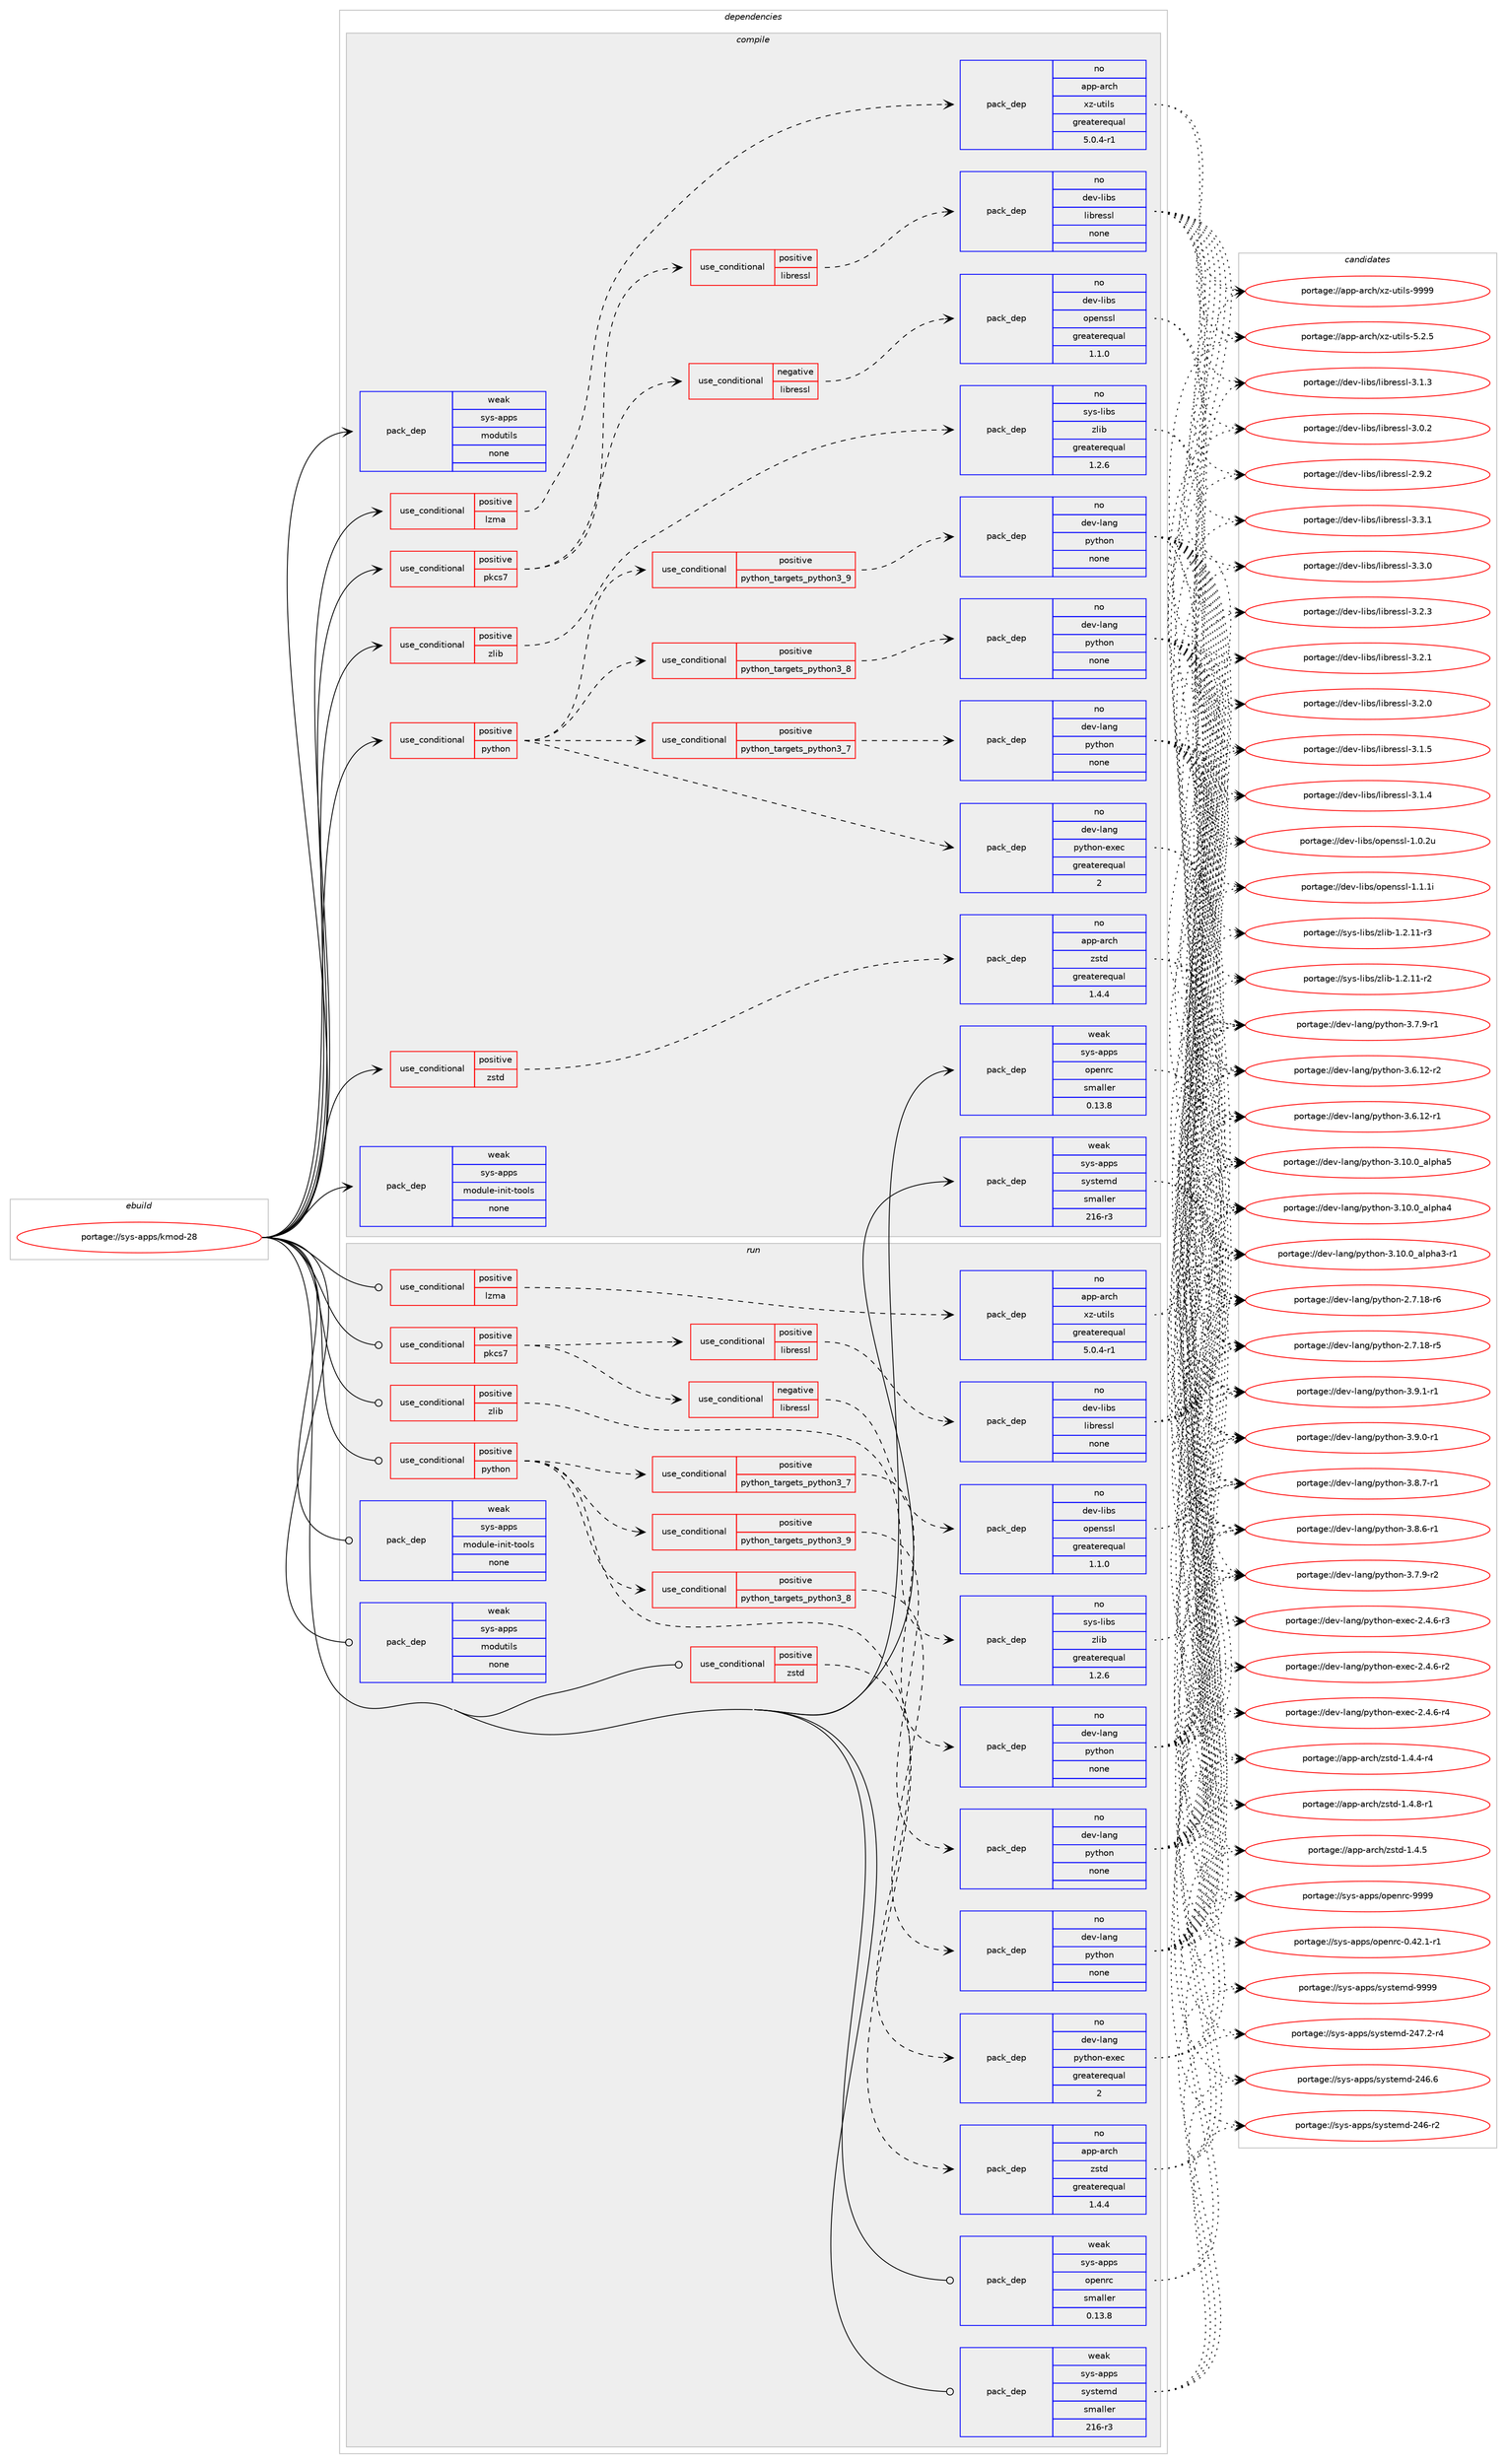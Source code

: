 digraph prolog {

# *************
# Graph options
# *************

newrank=true;
concentrate=true;
compound=true;
graph [rankdir=LR,fontname=Helvetica,fontsize=10,ranksep=1.5];#, ranksep=2.5, nodesep=0.2];
edge  [arrowhead=vee];
node  [fontname=Helvetica,fontsize=10];

# **********
# The ebuild
# **********

subgraph cluster_leftcol {
color=gray;
rank=same;
label=<<i>ebuild</i>>;
id [label="portage://sys-apps/kmod-28", color=red, width=4, href="../sys-apps/kmod-28.svg"];
}

# ****************
# The dependencies
# ****************

subgraph cluster_midcol {
color=gray;
label=<<i>dependencies</i>>;
subgraph cluster_compile {
fillcolor="#eeeeee";
style=filled;
label=<<i>compile</i>>;
subgraph cond4017 {
dependency13379 [label=<<TABLE BORDER="0" CELLBORDER="1" CELLSPACING="0" CELLPADDING="4"><TR><TD ROWSPAN="3" CELLPADDING="10">use_conditional</TD></TR><TR><TD>positive</TD></TR><TR><TD>lzma</TD></TR></TABLE>>, shape=none, color=red];
subgraph pack9245 {
dependency13380 [label=<<TABLE BORDER="0" CELLBORDER="1" CELLSPACING="0" CELLPADDING="4" WIDTH="220"><TR><TD ROWSPAN="6" CELLPADDING="30">pack_dep</TD></TR><TR><TD WIDTH="110">no</TD></TR><TR><TD>app-arch</TD></TR><TR><TD>xz-utils</TD></TR><TR><TD>greaterequal</TD></TR><TR><TD>5.0.4-r1</TD></TR></TABLE>>, shape=none, color=blue];
}
dependency13379:e -> dependency13380:w [weight=20,style="dashed",arrowhead="vee"];
}
id:e -> dependency13379:w [weight=20,style="solid",arrowhead="vee"];
subgraph cond4018 {
dependency13381 [label=<<TABLE BORDER="0" CELLBORDER="1" CELLSPACING="0" CELLPADDING="4"><TR><TD ROWSPAN="3" CELLPADDING="10">use_conditional</TD></TR><TR><TD>positive</TD></TR><TR><TD>pkcs7</TD></TR></TABLE>>, shape=none, color=red];
subgraph cond4019 {
dependency13382 [label=<<TABLE BORDER="0" CELLBORDER="1" CELLSPACING="0" CELLPADDING="4"><TR><TD ROWSPAN="3" CELLPADDING="10">use_conditional</TD></TR><TR><TD>negative</TD></TR><TR><TD>libressl</TD></TR></TABLE>>, shape=none, color=red];
subgraph pack9246 {
dependency13383 [label=<<TABLE BORDER="0" CELLBORDER="1" CELLSPACING="0" CELLPADDING="4" WIDTH="220"><TR><TD ROWSPAN="6" CELLPADDING="30">pack_dep</TD></TR><TR><TD WIDTH="110">no</TD></TR><TR><TD>dev-libs</TD></TR><TR><TD>openssl</TD></TR><TR><TD>greaterequal</TD></TR><TR><TD>1.1.0</TD></TR></TABLE>>, shape=none, color=blue];
}
dependency13382:e -> dependency13383:w [weight=20,style="dashed",arrowhead="vee"];
}
dependency13381:e -> dependency13382:w [weight=20,style="dashed",arrowhead="vee"];
subgraph cond4020 {
dependency13384 [label=<<TABLE BORDER="0" CELLBORDER="1" CELLSPACING="0" CELLPADDING="4"><TR><TD ROWSPAN="3" CELLPADDING="10">use_conditional</TD></TR><TR><TD>positive</TD></TR><TR><TD>libressl</TD></TR></TABLE>>, shape=none, color=red];
subgraph pack9247 {
dependency13385 [label=<<TABLE BORDER="0" CELLBORDER="1" CELLSPACING="0" CELLPADDING="4" WIDTH="220"><TR><TD ROWSPAN="6" CELLPADDING="30">pack_dep</TD></TR><TR><TD WIDTH="110">no</TD></TR><TR><TD>dev-libs</TD></TR><TR><TD>libressl</TD></TR><TR><TD>none</TD></TR><TR><TD></TD></TR></TABLE>>, shape=none, color=blue];
}
dependency13384:e -> dependency13385:w [weight=20,style="dashed",arrowhead="vee"];
}
dependency13381:e -> dependency13384:w [weight=20,style="dashed",arrowhead="vee"];
}
id:e -> dependency13381:w [weight=20,style="solid",arrowhead="vee"];
subgraph cond4021 {
dependency13386 [label=<<TABLE BORDER="0" CELLBORDER="1" CELLSPACING="0" CELLPADDING="4"><TR><TD ROWSPAN="3" CELLPADDING="10">use_conditional</TD></TR><TR><TD>positive</TD></TR><TR><TD>python</TD></TR></TABLE>>, shape=none, color=red];
subgraph cond4022 {
dependency13387 [label=<<TABLE BORDER="0" CELLBORDER="1" CELLSPACING="0" CELLPADDING="4"><TR><TD ROWSPAN="3" CELLPADDING="10">use_conditional</TD></TR><TR><TD>positive</TD></TR><TR><TD>python_targets_python3_7</TD></TR></TABLE>>, shape=none, color=red];
subgraph pack9248 {
dependency13388 [label=<<TABLE BORDER="0" CELLBORDER="1" CELLSPACING="0" CELLPADDING="4" WIDTH="220"><TR><TD ROWSPAN="6" CELLPADDING="30">pack_dep</TD></TR><TR><TD WIDTH="110">no</TD></TR><TR><TD>dev-lang</TD></TR><TR><TD>python</TD></TR><TR><TD>none</TD></TR><TR><TD></TD></TR></TABLE>>, shape=none, color=blue];
}
dependency13387:e -> dependency13388:w [weight=20,style="dashed",arrowhead="vee"];
}
dependency13386:e -> dependency13387:w [weight=20,style="dashed",arrowhead="vee"];
subgraph cond4023 {
dependency13389 [label=<<TABLE BORDER="0" CELLBORDER="1" CELLSPACING="0" CELLPADDING="4"><TR><TD ROWSPAN="3" CELLPADDING="10">use_conditional</TD></TR><TR><TD>positive</TD></TR><TR><TD>python_targets_python3_8</TD></TR></TABLE>>, shape=none, color=red];
subgraph pack9249 {
dependency13390 [label=<<TABLE BORDER="0" CELLBORDER="1" CELLSPACING="0" CELLPADDING="4" WIDTH="220"><TR><TD ROWSPAN="6" CELLPADDING="30">pack_dep</TD></TR><TR><TD WIDTH="110">no</TD></TR><TR><TD>dev-lang</TD></TR><TR><TD>python</TD></TR><TR><TD>none</TD></TR><TR><TD></TD></TR></TABLE>>, shape=none, color=blue];
}
dependency13389:e -> dependency13390:w [weight=20,style="dashed",arrowhead="vee"];
}
dependency13386:e -> dependency13389:w [weight=20,style="dashed",arrowhead="vee"];
subgraph cond4024 {
dependency13391 [label=<<TABLE BORDER="0" CELLBORDER="1" CELLSPACING="0" CELLPADDING="4"><TR><TD ROWSPAN="3" CELLPADDING="10">use_conditional</TD></TR><TR><TD>positive</TD></TR><TR><TD>python_targets_python3_9</TD></TR></TABLE>>, shape=none, color=red];
subgraph pack9250 {
dependency13392 [label=<<TABLE BORDER="0" CELLBORDER="1" CELLSPACING="0" CELLPADDING="4" WIDTH="220"><TR><TD ROWSPAN="6" CELLPADDING="30">pack_dep</TD></TR><TR><TD WIDTH="110">no</TD></TR><TR><TD>dev-lang</TD></TR><TR><TD>python</TD></TR><TR><TD>none</TD></TR><TR><TD></TD></TR></TABLE>>, shape=none, color=blue];
}
dependency13391:e -> dependency13392:w [weight=20,style="dashed",arrowhead="vee"];
}
dependency13386:e -> dependency13391:w [weight=20,style="dashed",arrowhead="vee"];
subgraph pack9251 {
dependency13393 [label=<<TABLE BORDER="0" CELLBORDER="1" CELLSPACING="0" CELLPADDING="4" WIDTH="220"><TR><TD ROWSPAN="6" CELLPADDING="30">pack_dep</TD></TR><TR><TD WIDTH="110">no</TD></TR><TR><TD>dev-lang</TD></TR><TR><TD>python-exec</TD></TR><TR><TD>greaterequal</TD></TR><TR><TD>2</TD></TR></TABLE>>, shape=none, color=blue];
}
dependency13386:e -> dependency13393:w [weight=20,style="dashed",arrowhead="vee"];
}
id:e -> dependency13386:w [weight=20,style="solid",arrowhead="vee"];
subgraph cond4025 {
dependency13394 [label=<<TABLE BORDER="0" CELLBORDER="1" CELLSPACING="0" CELLPADDING="4"><TR><TD ROWSPAN="3" CELLPADDING="10">use_conditional</TD></TR><TR><TD>positive</TD></TR><TR><TD>zlib</TD></TR></TABLE>>, shape=none, color=red];
subgraph pack9252 {
dependency13395 [label=<<TABLE BORDER="0" CELLBORDER="1" CELLSPACING="0" CELLPADDING="4" WIDTH="220"><TR><TD ROWSPAN="6" CELLPADDING="30">pack_dep</TD></TR><TR><TD WIDTH="110">no</TD></TR><TR><TD>sys-libs</TD></TR><TR><TD>zlib</TD></TR><TR><TD>greaterequal</TD></TR><TR><TD>1.2.6</TD></TR></TABLE>>, shape=none, color=blue];
}
dependency13394:e -> dependency13395:w [weight=20,style="dashed",arrowhead="vee"];
}
id:e -> dependency13394:w [weight=20,style="solid",arrowhead="vee"];
subgraph cond4026 {
dependency13396 [label=<<TABLE BORDER="0" CELLBORDER="1" CELLSPACING="0" CELLPADDING="4"><TR><TD ROWSPAN="3" CELLPADDING="10">use_conditional</TD></TR><TR><TD>positive</TD></TR><TR><TD>zstd</TD></TR></TABLE>>, shape=none, color=red];
subgraph pack9253 {
dependency13397 [label=<<TABLE BORDER="0" CELLBORDER="1" CELLSPACING="0" CELLPADDING="4" WIDTH="220"><TR><TD ROWSPAN="6" CELLPADDING="30">pack_dep</TD></TR><TR><TD WIDTH="110">no</TD></TR><TR><TD>app-arch</TD></TR><TR><TD>zstd</TD></TR><TR><TD>greaterequal</TD></TR><TR><TD>1.4.4</TD></TR></TABLE>>, shape=none, color=blue];
}
dependency13396:e -> dependency13397:w [weight=20,style="dashed",arrowhead="vee"];
}
id:e -> dependency13396:w [weight=20,style="solid",arrowhead="vee"];
subgraph pack9254 {
dependency13398 [label=<<TABLE BORDER="0" CELLBORDER="1" CELLSPACING="0" CELLPADDING="4" WIDTH="220"><TR><TD ROWSPAN="6" CELLPADDING="30">pack_dep</TD></TR><TR><TD WIDTH="110">weak</TD></TR><TR><TD>sys-apps</TD></TR><TR><TD>module-init-tools</TD></TR><TR><TD>none</TD></TR><TR><TD></TD></TR></TABLE>>, shape=none, color=blue];
}
id:e -> dependency13398:w [weight=20,style="solid",arrowhead="vee"];
subgraph pack9255 {
dependency13399 [label=<<TABLE BORDER="0" CELLBORDER="1" CELLSPACING="0" CELLPADDING="4" WIDTH="220"><TR><TD ROWSPAN="6" CELLPADDING="30">pack_dep</TD></TR><TR><TD WIDTH="110">weak</TD></TR><TR><TD>sys-apps</TD></TR><TR><TD>modutils</TD></TR><TR><TD>none</TD></TR><TR><TD></TD></TR></TABLE>>, shape=none, color=blue];
}
id:e -> dependency13399:w [weight=20,style="solid",arrowhead="vee"];
subgraph pack9256 {
dependency13400 [label=<<TABLE BORDER="0" CELLBORDER="1" CELLSPACING="0" CELLPADDING="4" WIDTH="220"><TR><TD ROWSPAN="6" CELLPADDING="30">pack_dep</TD></TR><TR><TD WIDTH="110">weak</TD></TR><TR><TD>sys-apps</TD></TR><TR><TD>openrc</TD></TR><TR><TD>smaller</TD></TR><TR><TD>0.13.8</TD></TR></TABLE>>, shape=none, color=blue];
}
id:e -> dependency13400:w [weight=20,style="solid",arrowhead="vee"];
subgraph pack9257 {
dependency13401 [label=<<TABLE BORDER="0" CELLBORDER="1" CELLSPACING="0" CELLPADDING="4" WIDTH="220"><TR><TD ROWSPAN="6" CELLPADDING="30">pack_dep</TD></TR><TR><TD WIDTH="110">weak</TD></TR><TR><TD>sys-apps</TD></TR><TR><TD>systemd</TD></TR><TR><TD>smaller</TD></TR><TR><TD>216-r3</TD></TR></TABLE>>, shape=none, color=blue];
}
id:e -> dependency13401:w [weight=20,style="solid",arrowhead="vee"];
}
subgraph cluster_compileandrun {
fillcolor="#eeeeee";
style=filled;
label=<<i>compile and run</i>>;
}
subgraph cluster_run {
fillcolor="#eeeeee";
style=filled;
label=<<i>run</i>>;
subgraph cond4027 {
dependency13402 [label=<<TABLE BORDER="0" CELLBORDER="1" CELLSPACING="0" CELLPADDING="4"><TR><TD ROWSPAN="3" CELLPADDING="10">use_conditional</TD></TR><TR><TD>positive</TD></TR><TR><TD>lzma</TD></TR></TABLE>>, shape=none, color=red];
subgraph pack9258 {
dependency13403 [label=<<TABLE BORDER="0" CELLBORDER="1" CELLSPACING="0" CELLPADDING="4" WIDTH="220"><TR><TD ROWSPAN="6" CELLPADDING="30">pack_dep</TD></TR><TR><TD WIDTH="110">no</TD></TR><TR><TD>app-arch</TD></TR><TR><TD>xz-utils</TD></TR><TR><TD>greaterequal</TD></TR><TR><TD>5.0.4-r1</TD></TR></TABLE>>, shape=none, color=blue];
}
dependency13402:e -> dependency13403:w [weight=20,style="dashed",arrowhead="vee"];
}
id:e -> dependency13402:w [weight=20,style="solid",arrowhead="odot"];
subgraph cond4028 {
dependency13404 [label=<<TABLE BORDER="0" CELLBORDER="1" CELLSPACING="0" CELLPADDING="4"><TR><TD ROWSPAN="3" CELLPADDING="10">use_conditional</TD></TR><TR><TD>positive</TD></TR><TR><TD>pkcs7</TD></TR></TABLE>>, shape=none, color=red];
subgraph cond4029 {
dependency13405 [label=<<TABLE BORDER="0" CELLBORDER="1" CELLSPACING="0" CELLPADDING="4"><TR><TD ROWSPAN="3" CELLPADDING="10">use_conditional</TD></TR><TR><TD>negative</TD></TR><TR><TD>libressl</TD></TR></TABLE>>, shape=none, color=red];
subgraph pack9259 {
dependency13406 [label=<<TABLE BORDER="0" CELLBORDER="1" CELLSPACING="0" CELLPADDING="4" WIDTH="220"><TR><TD ROWSPAN="6" CELLPADDING="30">pack_dep</TD></TR><TR><TD WIDTH="110">no</TD></TR><TR><TD>dev-libs</TD></TR><TR><TD>openssl</TD></TR><TR><TD>greaterequal</TD></TR><TR><TD>1.1.0</TD></TR></TABLE>>, shape=none, color=blue];
}
dependency13405:e -> dependency13406:w [weight=20,style="dashed",arrowhead="vee"];
}
dependency13404:e -> dependency13405:w [weight=20,style="dashed",arrowhead="vee"];
subgraph cond4030 {
dependency13407 [label=<<TABLE BORDER="0" CELLBORDER="1" CELLSPACING="0" CELLPADDING="4"><TR><TD ROWSPAN="3" CELLPADDING="10">use_conditional</TD></TR><TR><TD>positive</TD></TR><TR><TD>libressl</TD></TR></TABLE>>, shape=none, color=red];
subgraph pack9260 {
dependency13408 [label=<<TABLE BORDER="0" CELLBORDER="1" CELLSPACING="0" CELLPADDING="4" WIDTH="220"><TR><TD ROWSPAN="6" CELLPADDING="30">pack_dep</TD></TR><TR><TD WIDTH="110">no</TD></TR><TR><TD>dev-libs</TD></TR><TR><TD>libressl</TD></TR><TR><TD>none</TD></TR><TR><TD></TD></TR></TABLE>>, shape=none, color=blue];
}
dependency13407:e -> dependency13408:w [weight=20,style="dashed",arrowhead="vee"];
}
dependency13404:e -> dependency13407:w [weight=20,style="dashed",arrowhead="vee"];
}
id:e -> dependency13404:w [weight=20,style="solid",arrowhead="odot"];
subgraph cond4031 {
dependency13409 [label=<<TABLE BORDER="0" CELLBORDER="1" CELLSPACING="0" CELLPADDING="4"><TR><TD ROWSPAN="3" CELLPADDING="10">use_conditional</TD></TR><TR><TD>positive</TD></TR><TR><TD>python</TD></TR></TABLE>>, shape=none, color=red];
subgraph cond4032 {
dependency13410 [label=<<TABLE BORDER="0" CELLBORDER="1" CELLSPACING="0" CELLPADDING="4"><TR><TD ROWSPAN="3" CELLPADDING="10">use_conditional</TD></TR><TR><TD>positive</TD></TR><TR><TD>python_targets_python3_7</TD></TR></TABLE>>, shape=none, color=red];
subgraph pack9261 {
dependency13411 [label=<<TABLE BORDER="0" CELLBORDER="1" CELLSPACING="0" CELLPADDING="4" WIDTH="220"><TR><TD ROWSPAN="6" CELLPADDING="30">pack_dep</TD></TR><TR><TD WIDTH="110">no</TD></TR><TR><TD>dev-lang</TD></TR><TR><TD>python</TD></TR><TR><TD>none</TD></TR><TR><TD></TD></TR></TABLE>>, shape=none, color=blue];
}
dependency13410:e -> dependency13411:w [weight=20,style="dashed",arrowhead="vee"];
}
dependency13409:e -> dependency13410:w [weight=20,style="dashed",arrowhead="vee"];
subgraph cond4033 {
dependency13412 [label=<<TABLE BORDER="0" CELLBORDER="1" CELLSPACING="0" CELLPADDING="4"><TR><TD ROWSPAN="3" CELLPADDING="10">use_conditional</TD></TR><TR><TD>positive</TD></TR><TR><TD>python_targets_python3_8</TD></TR></TABLE>>, shape=none, color=red];
subgraph pack9262 {
dependency13413 [label=<<TABLE BORDER="0" CELLBORDER="1" CELLSPACING="0" CELLPADDING="4" WIDTH="220"><TR><TD ROWSPAN="6" CELLPADDING="30">pack_dep</TD></TR><TR><TD WIDTH="110">no</TD></TR><TR><TD>dev-lang</TD></TR><TR><TD>python</TD></TR><TR><TD>none</TD></TR><TR><TD></TD></TR></TABLE>>, shape=none, color=blue];
}
dependency13412:e -> dependency13413:w [weight=20,style="dashed",arrowhead="vee"];
}
dependency13409:e -> dependency13412:w [weight=20,style="dashed",arrowhead="vee"];
subgraph cond4034 {
dependency13414 [label=<<TABLE BORDER="0" CELLBORDER="1" CELLSPACING="0" CELLPADDING="4"><TR><TD ROWSPAN="3" CELLPADDING="10">use_conditional</TD></TR><TR><TD>positive</TD></TR><TR><TD>python_targets_python3_9</TD></TR></TABLE>>, shape=none, color=red];
subgraph pack9263 {
dependency13415 [label=<<TABLE BORDER="0" CELLBORDER="1" CELLSPACING="0" CELLPADDING="4" WIDTH="220"><TR><TD ROWSPAN="6" CELLPADDING="30">pack_dep</TD></TR><TR><TD WIDTH="110">no</TD></TR><TR><TD>dev-lang</TD></TR><TR><TD>python</TD></TR><TR><TD>none</TD></TR><TR><TD></TD></TR></TABLE>>, shape=none, color=blue];
}
dependency13414:e -> dependency13415:w [weight=20,style="dashed",arrowhead="vee"];
}
dependency13409:e -> dependency13414:w [weight=20,style="dashed",arrowhead="vee"];
subgraph pack9264 {
dependency13416 [label=<<TABLE BORDER="0" CELLBORDER="1" CELLSPACING="0" CELLPADDING="4" WIDTH="220"><TR><TD ROWSPAN="6" CELLPADDING="30">pack_dep</TD></TR><TR><TD WIDTH="110">no</TD></TR><TR><TD>dev-lang</TD></TR><TR><TD>python-exec</TD></TR><TR><TD>greaterequal</TD></TR><TR><TD>2</TD></TR></TABLE>>, shape=none, color=blue];
}
dependency13409:e -> dependency13416:w [weight=20,style="dashed",arrowhead="vee"];
}
id:e -> dependency13409:w [weight=20,style="solid",arrowhead="odot"];
subgraph cond4035 {
dependency13417 [label=<<TABLE BORDER="0" CELLBORDER="1" CELLSPACING="0" CELLPADDING="4"><TR><TD ROWSPAN="3" CELLPADDING="10">use_conditional</TD></TR><TR><TD>positive</TD></TR><TR><TD>zlib</TD></TR></TABLE>>, shape=none, color=red];
subgraph pack9265 {
dependency13418 [label=<<TABLE BORDER="0" CELLBORDER="1" CELLSPACING="0" CELLPADDING="4" WIDTH="220"><TR><TD ROWSPAN="6" CELLPADDING="30">pack_dep</TD></TR><TR><TD WIDTH="110">no</TD></TR><TR><TD>sys-libs</TD></TR><TR><TD>zlib</TD></TR><TR><TD>greaterequal</TD></TR><TR><TD>1.2.6</TD></TR></TABLE>>, shape=none, color=blue];
}
dependency13417:e -> dependency13418:w [weight=20,style="dashed",arrowhead="vee"];
}
id:e -> dependency13417:w [weight=20,style="solid",arrowhead="odot"];
subgraph cond4036 {
dependency13419 [label=<<TABLE BORDER="0" CELLBORDER="1" CELLSPACING="0" CELLPADDING="4"><TR><TD ROWSPAN="3" CELLPADDING="10">use_conditional</TD></TR><TR><TD>positive</TD></TR><TR><TD>zstd</TD></TR></TABLE>>, shape=none, color=red];
subgraph pack9266 {
dependency13420 [label=<<TABLE BORDER="0" CELLBORDER="1" CELLSPACING="0" CELLPADDING="4" WIDTH="220"><TR><TD ROWSPAN="6" CELLPADDING="30">pack_dep</TD></TR><TR><TD WIDTH="110">no</TD></TR><TR><TD>app-arch</TD></TR><TR><TD>zstd</TD></TR><TR><TD>greaterequal</TD></TR><TR><TD>1.4.4</TD></TR></TABLE>>, shape=none, color=blue];
}
dependency13419:e -> dependency13420:w [weight=20,style="dashed",arrowhead="vee"];
}
id:e -> dependency13419:w [weight=20,style="solid",arrowhead="odot"];
subgraph pack9267 {
dependency13421 [label=<<TABLE BORDER="0" CELLBORDER="1" CELLSPACING="0" CELLPADDING="4" WIDTH="220"><TR><TD ROWSPAN="6" CELLPADDING="30">pack_dep</TD></TR><TR><TD WIDTH="110">weak</TD></TR><TR><TD>sys-apps</TD></TR><TR><TD>module-init-tools</TD></TR><TR><TD>none</TD></TR><TR><TD></TD></TR></TABLE>>, shape=none, color=blue];
}
id:e -> dependency13421:w [weight=20,style="solid",arrowhead="odot"];
subgraph pack9268 {
dependency13422 [label=<<TABLE BORDER="0" CELLBORDER="1" CELLSPACING="0" CELLPADDING="4" WIDTH="220"><TR><TD ROWSPAN="6" CELLPADDING="30">pack_dep</TD></TR><TR><TD WIDTH="110">weak</TD></TR><TR><TD>sys-apps</TD></TR><TR><TD>modutils</TD></TR><TR><TD>none</TD></TR><TR><TD></TD></TR></TABLE>>, shape=none, color=blue];
}
id:e -> dependency13422:w [weight=20,style="solid",arrowhead="odot"];
subgraph pack9269 {
dependency13423 [label=<<TABLE BORDER="0" CELLBORDER="1" CELLSPACING="0" CELLPADDING="4" WIDTH="220"><TR><TD ROWSPAN="6" CELLPADDING="30">pack_dep</TD></TR><TR><TD WIDTH="110">weak</TD></TR><TR><TD>sys-apps</TD></TR><TR><TD>openrc</TD></TR><TR><TD>smaller</TD></TR><TR><TD>0.13.8</TD></TR></TABLE>>, shape=none, color=blue];
}
id:e -> dependency13423:w [weight=20,style="solid",arrowhead="odot"];
subgraph pack9270 {
dependency13424 [label=<<TABLE BORDER="0" CELLBORDER="1" CELLSPACING="0" CELLPADDING="4" WIDTH="220"><TR><TD ROWSPAN="6" CELLPADDING="30">pack_dep</TD></TR><TR><TD WIDTH="110">weak</TD></TR><TR><TD>sys-apps</TD></TR><TR><TD>systemd</TD></TR><TR><TD>smaller</TD></TR><TR><TD>216-r3</TD></TR></TABLE>>, shape=none, color=blue];
}
id:e -> dependency13424:w [weight=20,style="solid",arrowhead="odot"];
}
}

# **************
# The candidates
# **************

subgraph cluster_choices {
rank=same;
color=gray;
label=<<i>candidates</i>>;

subgraph choice9245 {
color=black;
nodesep=1;
choice9711211245971149910447120122451171161051081154557575757 [label="portage://app-arch/xz-utils-9999", color=red, width=4,href="../app-arch/xz-utils-9999.svg"];
choice971121124597114991044712012245117116105108115455346504653 [label="portage://app-arch/xz-utils-5.2.5", color=red, width=4,href="../app-arch/xz-utils-5.2.5.svg"];
dependency13380:e -> choice9711211245971149910447120122451171161051081154557575757:w [style=dotted,weight="100"];
dependency13380:e -> choice971121124597114991044712012245117116105108115455346504653:w [style=dotted,weight="100"];
}
subgraph choice9246 {
color=black;
nodesep=1;
choice100101118451081059811547111112101110115115108454946494649105 [label="portage://dev-libs/openssl-1.1.1i", color=red, width=4,href="../dev-libs/openssl-1.1.1i.svg"];
choice100101118451081059811547111112101110115115108454946484650117 [label="portage://dev-libs/openssl-1.0.2u", color=red, width=4,href="../dev-libs/openssl-1.0.2u.svg"];
dependency13383:e -> choice100101118451081059811547111112101110115115108454946494649105:w [style=dotted,weight="100"];
dependency13383:e -> choice100101118451081059811547111112101110115115108454946484650117:w [style=dotted,weight="100"];
}
subgraph choice9247 {
color=black;
nodesep=1;
choice10010111845108105981154710810598114101115115108455146514649 [label="portage://dev-libs/libressl-3.3.1", color=red, width=4,href="../dev-libs/libressl-3.3.1.svg"];
choice10010111845108105981154710810598114101115115108455146514648 [label="portage://dev-libs/libressl-3.3.0", color=red, width=4,href="../dev-libs/libressl-3.3.0.svg"];
choice10010111845108105981154710810598114101115115108455146504651 [label="portage://dev-libs/libressl-3.2.3", color=red, width=4,href="../dev-libs/libressl-3.2.3.svg"];
choice10010111845108105981154710810598114101115115108455146504649 [label="portage://dev-libs/libressl-3.2.1", color=red, width=4,href="../dev-libs/libressl-3.2.1.svg"];
choice10010111845108105981154710810598114101115115108455146504648 [label="portage://dev-libs/libressl-3.2.0", color=red, width=4,href="../dev-libs/libressl-3.2.0.svg"];
choice10010111845108105981154710810598114101115115108455146494653 [label="portage://dev-libs/libressl-3.1.5", color=red, width=4,href="../dev-libs/libressl-3.1.5.svg"];
choice10010111845108105981154710810598114101115115108455146494652 [label="portage://dev-libs/libressl-3.1.4", color=red, width=4,href="../dev-libs/libressl-3.1.4.svg"];
choice10010111845108105981154710810598114101115115108455146494651 [label="portage://dev-libs/libressl-3.1.3", color=red, width=4,href="../dev-libs/libressl-3.1.3.svg"];
choice10010111845108105981154710810598114101115115108455146484650 [label="portage://dev-libs/libressl-3.0.2", color=red, width=4,href="../dev-libs/libressl-3.0.2.svg"];
choice10010111845108105981154710810598114101115115108455046574650 [label="portage://dev-libs/libressl-2.9.2", color=red, width=4,href="../dev-libs/libressl-2.9.2.svg"];
dependency13385:e -> choice10010111845108105981154710810598114101115115108455146514649:w [style=dotted,weight="100"];
dependency13385:e -> choice10010111845108105981154710810598114101115115108455146514648:w [style=dotted,weight="100"];
dependency13385:e -> choice10010111845108105981154710810598114101115115108455146504651:w [style=dotted,weight="100"];
dependency13385:e -> choice10010111845108105981154710810598114101115115108455146504649:w [style=dotted,weight="100"];
dependency13385:e -> choice10010111845108105981154710810598114101115115108455146504648:w [style=dotted,weight="100"];
dependency13385:e -> choice10010111845108105981154710810598114101115115108455146494653:w [style=dotted,weight="100"];
dependency13385:e -> choice10010111845108105981154710810598114101115115108455146494652:w [style=dotted,weight="100"];
dependency13385:e -> choice10010111845108105981154710810598114101115115108455146494651:w [style=dotted,weight="100"];
dependency13385:e -> choice10010111845108105981154710810598114101115115108455146484650:w [style=dotted,weight="100"];
dependency13385:e -> choice10010111845108105981154710810598114101115115108455046574650:w [style=dotted,weight="100"];
}
subgraph choice9248 {
color=black;
nodesep=1;
choice1001011184510897110103471121211161041111104551465746494511449 [label="portage://dev-lang/python-3.9.1-r1", color=red, width=4,href="../dev-lang/python-3.9.1-r1.svg"];
choice1001011184510897110103471121211161041111104551465746484511449 [label="portage://dev-lang/python-3.9.0-r1", color=red, width=4,href="../dev-lang/python-3.9.0-r1.svg"];
choice1001011184510897110103471121211161041111104551465646554511449 [label="portage://dev-lang/python-3.8.7-r1", color=red, width=4,href="../dev-lang/python-3.8.7-r1.svg"];
choice1001011184510897110103471121211161041111104551465646544511449 [label="portage://dev-lang/python-3.8.6-r1", color=red, width=4,href="../dev-lang/python-3.8.6-r1.svg"];
choice1001011184510897110103471121211161041111104551465546574511450 [label="portage://dev-lang/python-3.7.9-r2", color=red, width=4,href="../dev-lang/python-3.7.9-r2.svg"];
choice1001011184510897110103471121211161041111104551465546574511449 [label="portage://dev-lang/python-3.7.9-r1", color=red, width=4,href="../dev-lang/python-3.7.9-r1.svg"];
choice100101118451089711010347112121116104111110455146544649504511450 [label="portage://dev-lang/python-3.6.12-r2", color=red, width=4,href="../dev-lang/python-3.6.12-r2.svg"];
choice100101118451089711010347112121116104111110455146544649504511449 [label="portage://dev-lang/python-3.6.12-r1", color=red, width=4,href="../dev-lang/python-3.6.12-r1.svg"];
choice1001011184510897110103471121211161041111104551464948464895971081121049753 [label="portage://dev-lang/python-3.10.0_alpha5", color=red, width=4,href="../dev-lang/python-3.10.0_alpha5.svg"];
choice1001011184510897110103471121211161041111104551464948464895971081121049752 [label="portage://dev-lang/python-3.10.0_alpha4", color=red, width=4,href="../dev-lang/python-3.10.0_alpha4.svg"];
choice10010111845108971101034711212111610411111045514649484648959710811210497514511449 [label="portage://dev-lang/python-3.10.0_alpha3-r1", color=red, width=4,href="../dev-lang/python-3.10.0_alpha3-r1.svg"];
choice100101118451089711010347112121116104111110455046554649564511454 [label="portage://dev-lang/python-2.7.18-r6", color=red, width=4,href="../dev-lang/python-2.7.18-r6.svg"];
choice100101118451089711010347112121116104111110455046554649564511453 [label="portage://dev-lang/python-2.7.18-r5", color=red, width=4,href="../dev-lang/python-2.7.18-r5.svg"];
dependency13388:e -> choice1001011184510897110103471121211161041111104551465746494511449:w [style=dotted,weight="100"];
dependency13388:e -> choice1001011184510897110103471121211161041111104551465746484511449:w [style=dotted,weight="100"];
dependency13388:e -> choice1001011184510897110103471121211161041111104551465646554511449:w [style=dotted,weight="100"];
dependency13388:e -> choice1001011184510897110103471121211161041111104551465646544511449:w [style=dotted,weight="100"];
dependency13388:e -> choice1001011184510897110103471121211161041111104551465546574511450:w [style=dotted,weight="100"];
dependency13388:e -> choice1001011184510897110103471121211161041111104551465546574511449:w [style=dotted,weight="100"];
dependency13388:e -> choice100101118451089711010347112121116104111110455146544649504511450:w [style=dotted,weight="100"];
dependency13388:e -> choice100101118451089711010347112121116104111110455146544649504511449:w [style=dotted,weight="100"];
dependency13388:e -> choice1001011184510897110103471121211161041111104551464948464895971081121049753:w [style=dotted,weight="100"];
dependency13388:e -> choice1001011184510897110103471121211161041111104551464948464895971081121049752:w [style=dotted,weight="100"];
dependency13388:e -> choice10010111845108971101034711212111610411111045514649484648959710811210497514511449:w [style=dotted,weight="100"];
dependency13388:e -> choice100101118451089711010347112121116104111110455046554649564511454:w [style=dotted,weight="100"];
dependency13388:e -> choice100101118451089711010347112121116104111110455046554649564511453:w [style=dotted,weight="100"];
}
subgraph choice9249 {
color=black;
nodesep=1;
choice1001011184510897110103471121211161041111104551465746494511449 [label="portage://dev-lang/python-3.9.1-r1", color=red, width=4,href="../dev-lang/python-3.9.1-r1.svg"];
choice1001011184510897110103471121211161041111104551465746484511449 [label="portage://dev-lang/python-3.9.0-r1", color=red, width=4,href="../dev-lang/python-3.9.0-r1.svg"];
choice1001011184510897110103471121211161041111104551465646554511449 [label="portage://dev-lang/python-3.8.7-r1", color=red, width=4,href="../dev-lang/python-3.8.7-r1.svg"];
choice1001011184510897110103471121211161041111104551465646544511449 [label="portage://dev-lang/python-3.8.6-r1", color=red, width=4,href="../dev-lang/python-3.8.6-r1.svg"];
choice1001011184510897110103471121211161041111104551465546574511450 [label="portage://dev-lang/python-3.7.9-r2", color=red, width=4,href="../dev-lang/python-3.7.9-r2.svg"];
choice1001011184510897110103471121211161041111104551465546574511449 [label="portage://dev-lang/python-3.7.9-r1", color=red, width=4,href="../dev-lang/python-3.7.9-r1.svg"];
choice100101118451089711010347112121116104111110455146544649504511450 [label="portage://dev-lang/python-3.6.12-r2", color=red, width=4,href="../dev-lang/python-3.6.12-r2.svg"];
choice100101118451089711010347112121116104111110455146544649504511449 [label="portage://dev-lang/python-3.6.12-r1", color=red, width=4,href="../dev-lang/python-3.6.12-r1.svg"];
choice1001011184510897110103471121211161041111104551464948464895971081121049753 [label="portage://dev-lang/python-3.10.0_alpha5", color=red, width=4,href="../dev-lang/python-3.10.0_alpha5.svg"];
choice1001011184510897110103471121211161041111104551464948464895971081121049752 [label="portage://dev-lang/python-3.10.0_alpha4", color=red, width=4,href="../dev-lang/python-3.10.0_alpha4.svg"];
choice10010111845108971101034711212111610411111045514649484648959710811210497514511449 [label="portage://dev-lang/python-3.10.0_alpha3-r1", color=red, width=4,href="../dev-lang/python-3.10.0_alpha3-r1.svg"];
choice100101118451089711010347112121116104111110455046554649564511454 [label="portage://dev-lang/python-2.7.18-r6", color=red, width=4,href="../dev-lang/python-2.7.18-r6.svg"];
choice100101118451089711010347112121116104111110455046554649564511453 [label="portage://dev-lang/python-2.7.18-r5", color=red, width=4,href="../dev-lang/python-2.7.18-r5.svg"];
dependency13390:e -> choice1001011184510897110103471121211161041111104551465746494511449:w [style=dotted,weight="100"];
dependency13390:e -> choice1001011184510897110103471121211161041111104551465746484511449:w [style=dotted,weight="100"];
dependency13390:e -> choice1001011184510897110103471121211161041111104551465646554511449:w [style=dotted,weight="100"];
dependency13390:e -> choice1001011184510897110103471121211161041111104551465646544511449:w [style=dotted,weight="100"];
dependency13390:e -> choice1001011184510897110103471121211161041111104551465546574511450:w [style=dotted,weight="100"];
dependency13390:e -> choice1001011184510897110103471121211161041111104551465546574511449:w [style=dotted,weight="100"];
dependency13390:e -> choice100101118451089711010347112121116104111110455146544649504511450:w [style=dotted,weight="100"];
dependency13390:e -> choice100101118451089711010347112121116104111110455146544649504511449:w [style=dotted,weight="100"];
dependency13390:e -> choice1001011184510897110103471121211161041111104551464948464895971081121049753:w [style=dotted,weight="100"];
dependency13390:e -> choice1001011184510897110103471121211161041111104551464948464895971081121049752:w [style=dotted,weight="100"];
dependency13390:e -> choice10010111845108971101034711212111610411111045514649484648959710811210497514511449:w [style=dotted,weight="100"];
dependency13390:e -> choice100101118451089711010347112121116104111110455046554649564511454:w [style=dotted,weight="100"];
dependency13390:e -> choice100101118451089711010347112121116104111110455046554649564511453:w [style=dotted,weight="100"];
}
subgraph choice9250 {
color=black;
nodesep=1;
choice1001011184510897110103471121211161041111104551465746494511449 [label="portage://dev-lang/python-3.9.1-r1", color=red, width=4,href="../dev-lang/python-3.9.1-r1.svg"];
choice1001011184510897110103471121211161041111104551465746484511449 [label="portage://dev-lang/python-3.9.0-r1", color=red, width=4,href="../dev-lang/python-3.9.0-r1.svg"];
choice1001011184510897110103471121211161041111104551465646554511449 [label="portage://dev-lang/python-3.8.7-r1", color=red, width=4,href="../dev-lang/python-3.8.7-r1.svg"];
choice1001011184510897110103471121211161041111104551465646544511449 [label="portage://dev-lang/python-3.8.6-r1", color=red, width=4,href="../dev-lang/python-3.8.6-r1.svg"];
choice1001011184510897110103471121211161041111104551465546574511450 [label="portage://dev-lang/python-3.7.9-r2", color=red, width=4,href="../dev-lang/python-3.7.9-r2.svg"];
choice1001011184510897110103471121211161041111104551465546574511449 [label="portage://dev-lang/python-3.7.9-r1", color=red, width=4,href="../dev-lang/python-3.7.9-r1.svg"];
choice100101118451089711010347112121116104111110455146544649504511450 [label="portage://dev-lang/python-3.6.12-r2", color=red, width=4,href="../dev-lang/python-3.6.12-r2.svg"];
choice100101118451089711010347112121116104111110455146544649504511449 [label="portage://dev-lang/python-3.6.12-r1", color=red, width=4,href="../dev-lang/python-3.6.12-r1.svg"];
choice1001011184510897110103471121211161041111104551464948464895971081121049753 [label="portage://dev-lang/python-3.10.0_alpha5", color=red, width=4,href="../dev-lang/python-3.10.0_alpha5.svg"];
choice1001011184510897110103471121211161041111104551464948464895971081121049752 [label="portage://dev-lang/python-3.10.0_alpha4", color=red, width=4,href="../dev-lang/python-3.10.0_alpha4.svg"];
choice10010111845108971101034711212111610411111045514649484648959710811210497514511449 [label="portage://dev-lang/python-3.10.0_alpha3-r1", color=red, width=4,href="../dev-lang/python-3.10.0_alpha3-r1.svg"];
choice100101118451089711010347112121116104111110455046554649564511454 [label="portage://dev-lang/python-2.7.18-r6", color=red, width=4,href="../dev-lang/python-2.7.18-r6.svg"];
choice100101118451089711010347112121116104111110455046554649564511453 [label="portage://dev-lang/python-2.7.18-r5", color=red, width=4,href="../dev-lang/python-2.7.18-r5.svg"];
dependency13392:e -> choice1001011184510897110103471121211161041111104551465746494511449:w [style=dotted,weight="100"];
dependency13392:e -> choice1001011184510897110103471121211161041111104551465746484511449:w [style=dotted,weight="100"];
dependency13392:e -> choice1001011184510897110103471121211161041111104551465646554511449:w [style=dotted,weight="100"];
dependency13392:e -> choice1001011184510897110103471121211161041111104551465646544511449:w [style=dotted,weight="100"];
dependency13392:e -> choice1001011184510897110103471121211161041111104551465546574511450:w [style=dotted,weight="100"];
dependency13392:e -> choice1001011184510897110103471121211161041111104551465546574511449:w [style=dotted,weight="100"];
dependency13392:e -> choice100101118451089711010347112121116104111110455146544649504511450:w [style=dotted,weight="100"];
dependency13392:e -> choice100101118451089711010347112121116104111110455146544649504511449:w [style=dotted,weight="100"];
dependency13392:e -> choice1001011184510897110103471121211161041111104551464948464895971081121049753:w [style=dotted,weight="100"];
dependency13392:e -> choice1001011184510897110103471121211161041111104551464948464895971081121049752:w [style=dotted,weight="100"];
dependency13392:e -> choice10010111845108971101034711212111610411111045514649484648959710811210497514511449:w [style=dotted,weight="100"];
dependency13392:e -> choice100101118451089711010347112121116104111110455046554649564511454:w [style=dotted,weight="100"];
dependency13392:e -> choice100101118451089711010347112121116104111110455046554649564511453:w [style=dotted,weight="100"];
}
subgraph choice9251 {
color=black;
nodesep=1;
choice10010111845108971101034711212111610411111045101120101994550465246544511452 [label="portage://dev-lang/python-exec-2.4.6-r4", color=red, width=4,href="../dev-lang/python-exec-2.4.6-r4.svg"];
choice10010111845108971101034711212111610411111045101120101994550465246544511451 [label="portage://dev-lang/python-exec-2.4.6-r3", color=red, width=4,href="../dev-lang/python-exec-2.4.6-r3.svg"];
choice10010111845108971101034711212111610411111045101120101994550465246544511450 [label="portage://dev-lang/python-exec-2.4.6-r2", color=red, width=4,href="../dev-lang/python-exec-2.4.6-r2.svg"];
dependency13393:e -> choice10010111845108971101034711212111610411111045101120101994550465246544511452:w [style=dotted,weight="100"];
dependency13393:e -> choice10010111845108971101034711212111610411111045101120101994550465246544511451:w [style=dotted,weight="100"];
dependency13393:e -> choice10010111845108971101034711212111610411111045101120101994550465246544511450:w [style=dotted,weight="100"];
}
subgraph choice9252 {
color=black;
nodesep=1;
choice11512111545108105981154712210810598454946504649494511451 [label="portage://sys-libs/zlib-1.2.11-r3", color=red, width=4,href="../sys-libs/zlib-1.2.11-r3.svg"];
choice11512111545108105981154712210810598454946504649494511450 [label="portage://sys-libs/zlib-1.2.11-r2", color=red, width=4,href="../sys-libs/zlib-1.2.11-r2.svg"];
dependency13395:e -> choice11512111545108105981154712210810598454946504649494511451:w [style=dotted,weight="100"];
dependency13395:e -> choice11512111545108105981154712210810598454946504649494511450:w [style=dotted,weight="100"];
}
subgraph choice9253 {
color=black;
nodesep=1;
choice97112112459711499104471221151161004549465246564511449 [label="portage://app-arch/zstd-1.4.8-r1", color=red, width=4,href="../app-arch/zstd-1.4.8-r1.svg"];
choice9711211245971149910447122115116100454946524653 [label="portage://app-arch/zstd-1.4.5", color=red, width=4,href="../app-arch/zstd-1.4.5.svg"];
choice97112112459711499104471221151161004549465246524511452 [label="portage://app-arch/zstd-1.4.4-r4", color=red, width=4,href="../app-arch/zstd-1.4.4-r4.svg"];
dependency13397:e -> choice97112112459711499104471221151161004549465246564511449:w [style=dotted,weight="100"];
dependency13397:e -> choice9711211245971149910447122115116100454946524653:w [style=dotted,weight="100"];
dependency13397:e -> choice97112112459711499104471221151161004549465246524511452:w [style=dotted,weight="100"];
}
subgraph choice9254 {
color=black;
nodesep=1;
}
subgraph choice9255 {
color=black;
nodesep=1;
}
subgraph choice9256 {
color=black;
nodesep=1;
choice115121115459711211211547111112101110114994557575757 [label="portage://sys-apps/openrc-9999", color=red, width=4,href="../sys-apps/openrc-9999.svg"];
choice11512111545971121121154711111210111011499454846525046494511449 [label="portage://sys-apps/openrc-0.42.1-r1", color=red, width=4,href="../sys-apps/openrc-0.42.1-r1.svg"];
dependency13400:e -> choice115121115459711211211547111112101110114994557575757:w [style=dotted,weight="100"];
dependency13400:e -> choice11512111545971121121154711111210111011499454846525046494511449:w [style=dotted,weight="100"];
}
subgraph choice9257 {
color=black;
nodesep=1;
choice1151211154597112112115471151211151161011091004557575757 [label="portage://sys-apps/systemd-9999", color=red, width=4,href="../sys-apps/systemd-9999.svg"];
choice1151211154597112112115471151211151161011091004550525546504511452 [label="portage://sys-apps/systemd-247.2-r4", color=red, width=4,href="../sys-apps/systemd-247.2-r4.svg"];
choice115121115459711211211547115121115116101109100455052544654 [label="portage://sys-apps/systemd-246.6", color=red, width=4,href="../sys-apps/systemd-246.6.svg"];
choice115121115459711211211547115121115116101109100455052544511450 [label="portage://sys-apps/systemd-246-r2", color=red, width=4,href="../sys-apps/systemd-246-r2.svg"];
dependency13401:e -> choice1151211154597112112115471151211151161011091004557575757:w [style=dotted,weight="100"];
dependency13401:e -> choice1151211154597112112115471151211151161011091004550525546504511452:w [style=dotted,weight="100"];
dependency13401:e -> choice115121115459711211211547115121115116101109100455052544654:w [style=dotted,weight="100"];
dependency13401:e -> choice115121115459711211211547115121115116101109100455052544511450:w [style=dotted,weight="100"];
}
subgraph choice9258 {
color=black;
nodesep=1;
choice9711211245971149910447120122451171161051081154557575757 [label="portage://app-arch/xz-utils-9999", color=red, width=4,href="../app-arch/xz-utils-9999.svg"];
choice971121124597114991044712012245117116105108115455346504653 [label="portage://app-arch/xz-utils-5.2.5", color=red, width=4,href="../app-arch/xz-utils-5.2.5.svg"];
dependency13403:e -> choice9711211245971149910447120122451171161051081154557575757:w [style=dotted,weight="100"];
dependency13403:e -> choice971121124597114991044712012245117116105108115455346504653:w [style=dotted,weight="100"];
}
subgraph choice9259 {
color=black;
nodesep=1;
choice100101118451081059811547111112101110115115108454946494649105 [label="portage://dev-libs/openssl-1.1.1i", color=red, width=4,href="../dev-libs/openssl-1.1.1i.svg"];
choice100101118451081059811547111112101110115115108454946484650117 [label="portage://dev-libs/openssl-1.0.2u", color=red, width=4,href="../dev-libs/openssl-1.0.2u.svg"];
dependency13406:e -> choice100101118451081059811547111112101110115115108454946494649105:w [style=dotted,weight="100"];
dependency13406:e -> choice100101118451081059811547111112101110115115108454946484650117:w [style=dotted,weight="100"];
}
subgraph choice9260 {
color=black;
nodesep=1;
choice10010111845108105981154710810598114101115115108455146514649 [label="portage://dev-libs/libressl-3.3.1", color=red, width=4,href="../dev-libs/libressl-3.3.1.svg"];
choice10010111845108105981154710810598114101115115108455146514648 [label="portage://dev-libs/libressl-3.3.0", color=red, width=4,href="../dev-libs/libressl-3.3.0.svg"];
choice10010111845108105981154710810598114101115115108455146504651 [label="portage://dev-libs/libressl-3.2.3", color=red, width=4,href="../dev-libs/libressl-3.2.3.svg"];
choice10010111845108105981154710810598114101115115108455146504649 [label="portage://dev-libs/libressl-3.2.1", color=red, width=4,href="../dev-libs/libressl-3.2.1.svg"];
choice10010111845108105981154710810598114101115115108455146504648 [label="portage://dev-libs/libressl-3.2.0", color=red, width=4,href="../dev-libs/libressl-3.2.0.svg"];
choice10010111845108105981154710810598114101115115108455146494653 [label="portage://dev-libs/libressl-3.1.5", color=red, width=4,href="../dev-libs/libressl-3.1.5.svg"];
choice10010111845108105981154710810598114101115115108455146494652 [label="portage://dev-libs/libressl-3.1.4", color=red, width=4,href="../dev-libs/libressl-3.1.4.svg"];
choice10010111845108105981154710810598114101115115108455146494651 [label="portage://dev-libs/libressl-3.1.3", color=red, width=4,href="../dev-libs/libressl-3.1.3.svg"];
choice10010111845108105981154710810598114101115115108455146484650 [label="portage://dev-libs/libressl-3.0.2", color=red, width=4,href="../dev-libs/libressl-3.0.2.svg"];
choice10010111845108105981154710810598114101115115108455046574650 [label="portage://dev-libs/libressl-2.9.2", color=red, width=4,href="../dev-libs/libressl-2.9.2.svg"];
dependency13408:e -> choice10010111845108105981154710810598114101115115108455146514649:w [style=dotted,weight="100"];
dependency13408:e -> choice10010111845108105981154710810598114101115115108455146514648:w [style=dotted,weight="100"];
dependency13408:e -> choice10010111845108105981154710810598114101115115108455146504651:w [style=dotted,weight="100"];
dependency13408:e -> choice10010111845108105981154710810598114101115115108455146504649:w [style=dotted,weight="100"];
dependency13408:e -> choice10010111845108105981154710810598114101115115108455146504648:w [style=dotted,weight="100"];
dependency13408:e -> choice10010111845108105981154710810598114101115115108455146494653:w [style=dotted,weight="100"];
dependency13408:e -> choice10010111845108105981154710810598114101115115108455146494652:w [style=dotted,weight="100"];
dependency13408:e -> choice10010111845108105981154710810598114101115115108455146494651:w [style=dotted,weight="100"];
dependency13408:e -> choice10010111845108105981154710810598114101115115108455146484650:w [style=dotted,weight="100"];
dependency13408:e -> choice10010111845108105981154710810598114101115115108455046574650:w [style=dotted,weight="100"];
}
subgraph choice9261 {
color=black;
nodesep=1;
choice1001011184510897110103471121211161041111104551465746494511449 [label="portage://dev-lang/python-3.9.1-r1", color=red, width=4,href="../dev-lang/python-3.9.1-r1.svg"];
choice1001011184510897110103471121211161041111104551465746484511449 [label="portage://dev-lang/python-3.9.0-r1", color=red, width=4,href="../dev-lang/python-3.9.0-r1.svg"];
choice1001011184510897110103471121211161041111104551465646554511449 [label="portage://dev-lang/python-3.8.7-r1", color=red, width=4,href="../dev-lang/python-3.8.7-r1.svg"];
choice1001011184510897110103471121211161041111104551465646544511449 [label="portage://dev-lang/python-3.8.6-r1", color=red, width=4,href="../dev-lang/python-3.8.6-r1.svg"];
choice1001011184510897110103471121211161041111104551465546574511450 [label="portage://dev-lang/python-3.7.9-r2", color=red, width=4,href="../dev-lang/python-3.7.9-r2.svg"];
choice1001011184510897110103471121211161041111104551465546574511449 [label="portage://dev-lang/python-3.7.9-r1", color=red, width=4,href="../dev-lang/python-3.7.9-r1.svg"];
choice100101118451089711010347112121116104111110455146544649504511450 [label="portage://dev-lang/python-3.6.12-r2", color=red, width=4,href="../dev-lang/python-3.6.12-r2.svg"];
choice100101118451089711010347112121116104111110455146544649504511449 [label="portage://dev-lang/python-3.6.12-r1", color=red, width=4,href="../dev-lang/python-3.6.12-r1.svg"];
choice1001011184510897110103471121211161041111104551464948464895971081121049753 [label="portage://dev-lang/python-3.10.0_alpha5", color=red, width=4,href="../dev-lang/python-3.10.0_alpha5.svg"];
choice1001011184510897110103471121211161041111104551464948464895971081121049752 [label="portage://dev-lang/python-3.10.0_alpha4", color=red, width=4,href="../dev-lang/python-3.10.0_alpha4.svg"];
choice10010111845108971101034711212111610411111045514649484648959710811210497514511449 [label="portage://dev-lang/python-3.10.0_alpha3-r1", color=red, width=4,href="../dev-lang/python-3.10.0_alpha3-r1.svg"];
choice100101118451089711010347112121116104111110455046554649564511454 [label="portage://dev-lang/python-2.7.18-r6", color=red, width=4,href="../dev-lang/python-2.7.18-r6.svg"];
choice100101118451089711010347112121116104111110455046554649564511453 [label="portage://dev-lang/python-2.7.18-r5", color=red, width=4,href="../dev-lang/python-2.7.18-r5.svg"];
dependency13411:e -> choice1001011184510897110103471121211161041111104551465746494511449:w [style=dotted,weight="100"];
dependency13411:e -> choice1001011184510897110103471121211161041111104551465746484511449:w [style=dotted,weight="100"];
dependency13411:e -> choice1001011184510897110103471121211161041111104551465646554511449:w [style=dotted,weight="100"];
dependency13411:e -> choice1001011184510897110103471121211161041111104551465646544511449:w [style=dotted,weight="100"];
dependency13411:e -> choice1001011184510897110103471121211161041111104551465546574511450:w [style=dotted,weight="100"];
dependency13411:e -> choice1001011184510897110103471121211161041111104551465546574511449:w [style=dotted,weight="100"];
dependency13411:e -> choice100101118451089711010347112121116104111110455146544649504511450:w [style=dotted,weight="100"];
dependency13411:e -> choice100101118451089711010347112121116104111110455146544649504511449:w [style=dotted,weight="100"];
dependency13411:e -> choice1001011184510897110103471121211161041111104551464948464895971081121049753:w [style=dotted,weight="100"];
dependency13411:e -> choice1001011184510897110103471121211161041111104551464948464895971081121049752:w [style=dotted,weight="100"];
dependency13411:e -> choice10010111845108971101034711212111610411111045514649484648959710811210497514511449:w [style=dotted,weight="100"];
dependency13411:e -> choice100101118451089711010347112121116104111110455046554649564511454:w [style=dotted,weight="100"];
dependency13411:e -> choice100101118451089711010347112121116104111110455046554649564511453:w [style=dotted,weight="100"];
}
subgraph choice9262 {
color=black;
nodesep=1;
choice1001011184510897110103471121211161041111104551465746494511449 [label="portage://dev-lang/python-3.9.1-r1", color=red, width=4,href="../dev-lang/python-3.9.1-r1.svg"];
choice1001011184510897110103471121211161041111104551465746484511449 [label="portage://dev-lang/python-3.9.0-r1", color=red, width=4,href="../dev-lang/python-3.9.0-r1.svg"];
choice1001011184510897110103471121211161041111104551465646554511449 [label="portage://dev-lang/python-3.8.7-r1", color=red, width=4,href="../dev-lang/python-3.8.7-r1.svg"];
choice1001011184510897110103471121211161041111104551465646544511449 [label="portage://dev-lang/python-3.8.6-r1", color=red, width=4,href="../dev-lang/python-3.8.6-r1.svg"];
choice1001011184510897110103471121211161041111104551465546574511450 [label="portage://dev-lang/python-3.7.9-r2", color=red, width=4,href="../dev-lang/python-3.7.9-r2.svg"];
choice1001011184510897110103471121211161041111104551465546574511449 [label="portage://dev-lang/python-3.7.9-r1", color=red, width=4,href="../dev-lang/python-3.7.9-r1.svg"];
choice100101118451089711010347112121116104111110455146544649504511450 [label="portage://dev-lang/python-3.6.12-r2", color=red, width=4,href="../dev-lang/python-3.6.12-r2.svg"];
choice100101118451089711010347112121116104111110455146544649504511449 [label="portage://dev-lang/python-3.6.12-r1", color=red, width=4,href="../dev-lang/python-3.6.12-r1.svg"];
choice1001011184510897110103471121211161041111104551464948464895971081121049753 [label="portage://dev-lang/python-3.10.0_alpha5", color=red, width=4,href="../dev-lang/python-3.10.0_alpha5.svg"];
choice1001011184510897110103471121211161041111104551464948464895971081121049752 [label="portage://dev-lang/python-3.10.0_alpha4", color=red, width=4,href="../dev-lang/python-3.10.0_alpha4.svg"];
choice10010111845108971101034711212111610411111045514649484648959710811210497514511449 [label="portage://dev-lang/python-3.10.0_alpha3-r1", color=red, width=4,href="../dev-lang/python-3.10.0_alpha3-r1.svg"];
choice100101118451089711010347112121116104111110455046554649564511454 [label="portage://dev-lang/python-2.7.18-r6", color=red, width=4,href="../dev-lang/python-2.7.18-r6.svg"];
choice100101118451089711010347112121116104111110455046554649564511453 [label="portage://dev-lang/python-2.7.18-r5", color=red, width=4,href="../dev-lang/python-2.7.18-r5.svg"];
dependency13413:e -> choice1001011184510897110103471121211161041111104551465746494511449:w [style=dotted,weight="100"];
dependency13413:e -> choice1001011184510897110103471121211161041111104551465746484511449:w [style=dotted,weight="100"];
dependency13413:e -> choice1001011184510897110103471121211161041111104551465646554511449:w [style=dotted,weight="100"];
dependency13413:e -> choice1001011184510897110103471121211161041111104551465646544511449:w [style=dotted,weight="100"];
dependency13413:e -> choice1001011184510897110103471121211161041111104551465546574511450:w [style=dotted,weight="100"];
dependency13413:e -> choice1001011184510897110103471121211161041111104551465546574511449:w [style=dotted,weight="100"];
dependency13413:e -> choice100101118451089711010347112121116104111110455146544649504511450:w [style=dotted,weight="100"];
dependency13413:e -> choice100101118451089711010347112121116104111110455146544649504511449:w [style=dotted,weight="100"];
dependency13413:e -> choice1001011184510897110103471121211161041111104551464948464895971081121049753:w [style=dotted,weight="100"];
dependency13413:e -> choice1001011184510897110103471121211161041111104551464948464895971081121049752:w [style=dotted,weight="100"];
dependency13413:e -> choice10010111845108971101034711212111610411111045514649484648959710811210497514511449:w [style=dotted,weight="100"];
dependency13413:e -> choice100101118451089711010347112121116104111110455046554649564511454:w [style=dotted,weight="100"];
dependency13413:e -> choice100101118451089711010347112121116104111110455046554649564511453:w [style=dotted,weight="100"];
}
subgraph choice9263 {
color=black;
nodesep=1;
choice1001011184510897110103471121211161041111104551465746494511449 [label="portage://dev-lang/python-3.9.1-r1", color=red, width=4,href="../dev-lang/python-3.9.1-r1.svg"];
choice1001011184510897110103471121211161041111104551465746484511449 [label="portage://dev-lang/python-3.9.0-r1", color=red, width=4,href="../dev-lang/python-3.9.0-r1.svg"];
choice1001011184510897110103471121211161041111104551465646554511449 [label="portage://dev-lang/python-3.8.7-r1", color=red, width=4,href="../dev-lang/python-3.8.7-r1.svg"];
choice1001011184510897110103471121211161041111104551465646544511449 [label="portage://dev-lang/python-3.8.6-r1", color=red, width=4,href="../dev-lang/python-3.8.6-r1.svg"];
choice1001011184510897110103471121211161041111104551465546574511450 [label="portage://dev-lang/python-3.7.9-r2", color=red, width=4,href="../dev-lang/python-3.7.9-r2.svg"];
choice1001011184510897110103471121211161041111104551465546574511449 [label="portage://dev-lang/python-3.7.9-r1", color=red, width=4,href="../dev-lang/python-3.7.9-r1.svg"];
choice100101118451089711010347112121116104111110455146544649504511450 [label="portage://dev-lang/python-3.6.12-r2", color=red, width=4,href="../dev-lang/python-3.6.12-r2.svg"];
choice100101118451089711010347112121116104111110455146544649504511449 [label="portage://dev-lang/python-3.6.12-r1", color=red, width=4,href="../dev-lang/python-3.6.12-r1.svg"];
choice1001011184510897110103471121211161041111104551464948464895971081121049753 [label="portage://dev-lang/python-3.10.0_alpha5", color=red, width=4,href="../dev-lang/python-3.10.0_alpha5.svg"];
choice1001011184510897110103471121211161041111104551464948464895971081121049752 [label="portage://dev-lang/python-3.10.0_alpha4", color=red, width=4,href="../dev-lang/python-3.10.0_alpha4.svg"];
choice10010111845108971101034711212111610411111045514649484648959710811210497514511449 [label="portage://dev-lang/python-3.10.0_alpha3-r1", color=red, width=4,href="../dev-lang/python-3.10.0_alpha3-r1.svg"];
choice100101118451089711010347112121116104111110455046554649564511454 [label="portage://dev-lang/python-2.7.18-r6", color=red, width=4,href="../dev-lang/python-2.7.18-r6.svg"];
choice100101118451089711010347112121116104111110455046554649564511453 [label="portage://dev-lang/python-2.7.18-r5", color=red, width=4,href="../dev-lang/python-2.7.18-r5.svg"];
dependency13415:e -> choice1001011184510897110103471121211161041111104551465746494511449:w [style=dotted,weight="100"];
dependency13415:e -> choice1001011184510897110103471121211161041111104551465746484511449:w [style=dotted,weight="100"];
dependency13415:e -> choice1001011184510897110103471121211161041111104551465646554511449:w [style=dotted,weight="100"];
dependency13415:e -> choice1001011184510897110103471121211161041111104551465646544511449:w [style=dotted,weight="100"];
dependency13415:e -> choice1001011184510897110103471121211161041111104551465546574511450:w [style=dotted,weight="100"];
dependency13415:e -> choice1001011184510897110103471121211161041111104551465546574511449:w [style=dotted,weight="100"];
dependency13415:e -> choice100101118451089711010347112121116104111110455146544649504511450:w [style=dotted,weight="100"];
dependency13415:e -> choice100101118451089711010347112121116104111110455146544649504511449:w [style=dotted,weight="100"];
dependency13415:e -> choice1001011184510897110103471121211161041111104551464948464895971081121049753:w [style=dotted,weight="100"];
dependency13415:e -> choice1001011184510897110103471121211161041111104551464948464895971081121049752:w [style=dotted,weight="100"];
dependency13415:e -> choice10010111845108971101034711212111610411111045514649484648959710811210497514511449:w [style=dotted,weight="100"];
dependency13415:e -> choice100101118451089711010347112121116104111110455046554649564511454:w [style=dotted,weight="100"];
dependency13415:e -> choice100101118451089711010347112121116104111110455046554649564511453:w [style=dotted,weight="100"];
}
subgraph choice9264 {
color=black;
nodesep=1;
choice10010111845108971101034711212111610411111045101120101994550465246544511452 [label="portage://dev-lang/python-exec-2.4.6-r4", color=red, width=4,href="../dev-lang/python-exec-2.4.6-r4.svg"];
choice10010111845108971101034711212111610411111045101120101994550465246544511451 [label="portage://dev-lang/python-exec-2.4.6-r3", color=red, width=4,href="../dev-lang/python-exec-2.4.6-r3.svg"];
choice10010111845108971101034711212111610411111045101120101994550465246544511450 [label="portage://dev-lang/python-exec-2.4.6-r2", color=red, width=4,href="../dev-lang/python-exec-2.4.6-r2.svg"];
dependency13416:e -> choice10010111845108971101034711212111610411111045101120101994550465246544511452:w [style=dotted,weight="100"];
dependency13416:e -> choice10010111845108971101034711212111610411111045101120101994550465246544511451:w [style=dotted,weight="100"];
dependency13416:e -> choice10010111845108971101034711212111610411111045101120101994550465246544511450:w [style=dotted,weight="100"];
}
subgraph choice9265 {
color=black;
nodesep=1;
choice11512111545108105981154712210810598454946504649494511451 [label="portage://sys-libs/zlib-1.2.11-r3", color=red, width=4,href="../sys-libs/zlib-1.2.11-r3.svg"];
choice11512111545108105981154712210810598454946504649494511450 [label="portage://sys-libs/zlib-1.2.11-r2", color=red, width=4,href="../sys-libs/zlib-1.2.11-r2.svg"];
dependency13418:e -> choice11512111545108105981154712210810598454946504649494511451:w [style=dotted,weight="100"];
dependency13418:e -> choice11512111545108105981154712210810598454946504649494511450:w [style=dotted,weight="100"];
}
subgraph choice9266 {
color=black;
nodesep=1;
choice97112112459711499104471221151161004549465246564511449 [label="portage://app-arch/zstd-1.4.8-r1", color=red, width=4,href="../app-arch/zstd-1.4.8-r1.svg"];
choice9711211245971149910447122115116100454946524653 [label="portage://app-arch/zstd-1.4.5", color=red, width=4,href="../app-arch/zstd-1.4.5.svg"];
choice97112112459711499104471221151161004549465246524511452 [label="portage://app-arch/zstd-1.4.4-r4", color=red, width=4,href="../app-arch/zstd-1.4.4-r4.svg"];
dependency13420:e -> choice97112112459711499104471221151161004549465246564511449:w [style=dotted,weight="100"];
dependency13420:e -> choice9711211245971149910447122115116100454946524653:w [style=dotted,weight="100"];
dependency13420:e -> choice97112112459711499104471221151161004549465246524511452:w [style=dotted,weight="100"];
}
subgraph choice9267 {
color=black;
nodesep=1;
}
subgraph choice9268 {
color=black;
nodesep=1;
}
subgraph choice9269 {
color=black;
nodesep=1;
choice115121115459711211211547111112101110114994557575757 [label="portage://sys-apps/openrc-9999", color=red, width=4,href="../sys-apps/openrc-9999.svg"];
choice11512111545971121121154711111210111011499454846525046494511449 [label="portage://sys-apps/openrc-0.42.1-r1", color=red, width=4,href="../sys-apps/openrc-0.42.1-r1.svg"];
dependency13423:e -> choice115121115459711211211547111112101110114994557575757:w [style=dotted,weight="100"];
dependency13423:e -> choice11512111545971121121154711111210111011499454846525046494511449:w [style=dotted,weight="100"];
}
subgraph choice9270 {
color=black;
nodesep=1;
choice1151211154597112112115471151211151161011091004557575757 [label="portage://sys-apps/systemd-9999", color=red, width=4,href="../sys-apps/systemd-9999.svg"];
choice1151211154597112112115471151211151161011091004550525546504511452 [label="portage://sys-apps/systemd-247.2-r4", color=red, width=4,href="../sys-apps/systemd-247.2-r4.svg"];
choice115121115459711211211547115121115116101109100455052544654 [label="portage://sys-apps/systemd-246.6", color=red, width=4,href="../sys-apps/systemd-246.6.svg"];
choice115121115459711211211547115121115116101109100455052544511450 [label="portage://sys-apps/systemd-246-r2", color=red, width=4,href="../sys-apps/systemd-246-r2.svg"];
dependency13424:e -> choice1151211154597112112115471151211151161011091004557575757:w [style=dotted,weight="100"];
dependency13424:e -> choice1151211154597112112115471151211151161011091004550525546504511452:w [style=dotted,weight="100"];
dependency13424:e -> choice115121115459711211211547115121115116101109100455052544654:w [style=dotted,weight="100"];
dependency13424:e -> choice115121115459711211211547115121115116101109100455052544511450:w [style=dotted,weight="100"];
}
}

}
